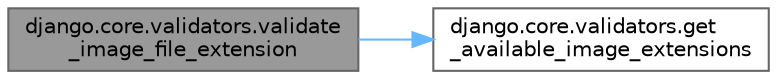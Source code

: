 digraph "django.core.validators.validate_image_file_extension"
{
 // LATEX_PDF_SIZE
  bgcolor="transparent";
  edge [fontname=Helvetica,fontsize=10,labelfontname=Helvetica,labelfontsize=10];
  node [fontname=Helvetica,fontsize=10,shape=box,height=0.2,width=0.4];
  rankdir="LR";
  Node1 [id="Node000001",label="django.core.validators.validate\l_image_file_extension",height=0.2,width=0.4,color="gray40", fillcolor="grey60", style="filled", fontcolor="black",tooltip=" "];
  Node1 -> Node2 [id="edge1_Node000001_Node000002",color="steelblue1",style="solid",tooltip=" "];
  Node2 [id="Node000002",label="django.core.validators.get\l_available_image_extensions",height=0.2,width=0.4,color="grey40", fillcolor="white", style="filled",URL="$namespacedjango_1_1core_1_1validators.html#ab1529038bbe37ba71d8b8df925eb20af",tooltip=" "];
}
